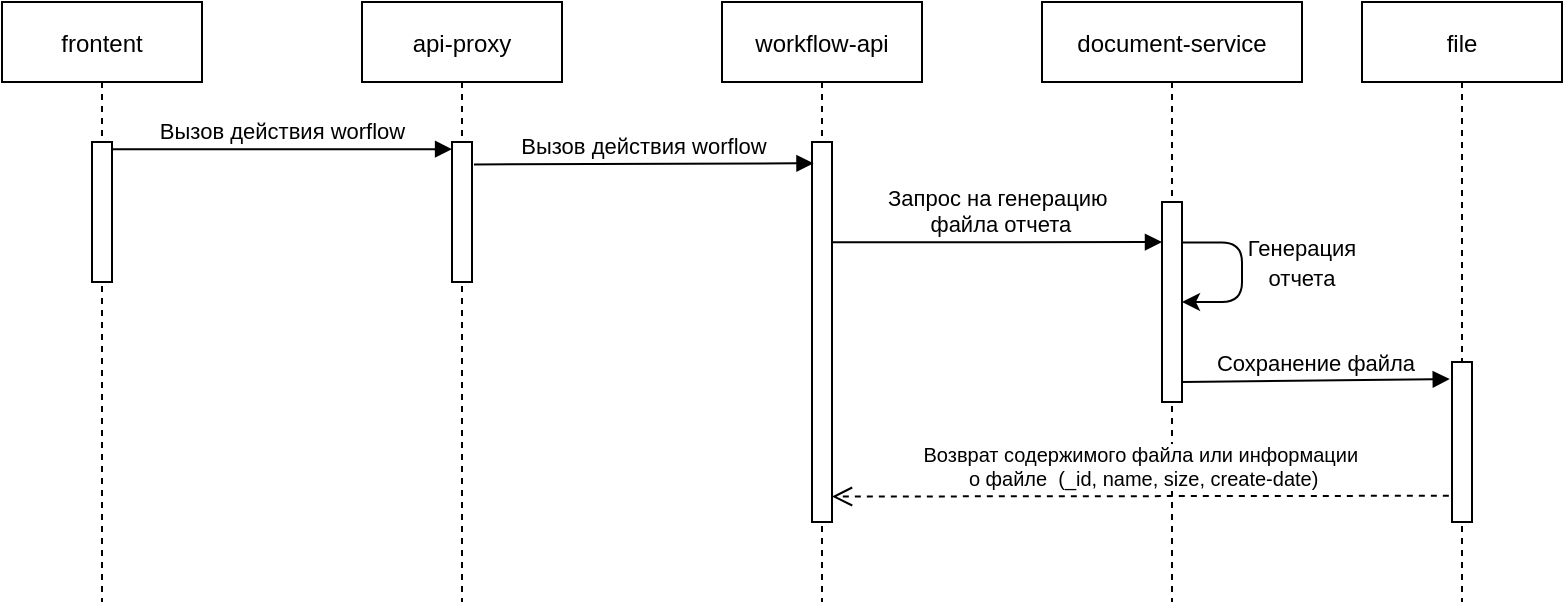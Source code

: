 <mxfile version="21.7.5" type="github">
  <diagram name="Страница — 1" id="g-NbgW3OWLjMFJM1k_oT">
    <mxGraphModel dx="1136" dy="619" grid="1" gridSize="10" guides="1" tooltips="1" connect="1" arrows="1" fold="1" page="1" pageScale="1" pageWidth="827" pageHeight="1169" math="0" shadow="0">
      <root>
        <mxCell id="0" />
        <mxCell id="1" parent="0" />
        <mxCell id="yq-rqncpho9hYTR--qHu-1" value="frontent" style="shape=umlLifeline;perimeter=lifelinePerimeter;container=1;collapsible=0;recursiveResize=0;rounded=0;shadow=0;strokeWidth=1;" vertex="1" parent="1">
          <mxGeometry x="24" y="30" width="100" height="300" as="geometry" />
        </mxCell>
        <mxCell id="yq-rqncpho9hYTR--qHu-2" value="" style="points=[];perimeter=orthogonalPerimeter;rounded=0;shadow=0;strokeWidth=1;" vertex="1" parent="yq-rqncpho9hYTR--qHu-1">
          <mxGeometry x="45" y="70" width="10" height="70" as="geometry" />
        </mxCell>
        <mxCell id="yq-rqncpho9hYTR--qHu-3" value="api-proxy" style="shape=umlLifeline;perimeter=lifelinePerimeter;container=1;collapsible=0;recursiveResize=0;rounded=0;shadow=0;strokeWidth=1;" vertex="1" parent="1">
          <mxGeometry x="204" y="30" width="100" height="300" as="geometry" />
        </mxCell>
        <mxCell id="yq-rqncpho9hYTR--qHu-4" value="" style="points=[];perimeter=orthogonalPerimeter;rounded=0;shadow=0;strokeWidth=1;" vertex="1" parent="yq-rqncpho9hYTR--qHu-3">
          <mxGeometry x="45" y="70" width="10" height="70" as="geometry" />
        </mxCell>
        <mxCell id="yq-rqncpho9hYTR--qHu-5" value="workflow-api" style="shape=umlLifeline;perimeter=lifelinePerimeter;container=1;collapsible=0;recursiveResize=0;rounded=0;shadow=0;strokeWidth=1;" vertex="1" parent="1">
          <mxGeometry x="384" y="30" width="100" height="300" as="geometry" />
        </mxCell>
        <mxCell id="yq-rqncpho9hYTR--qHu-6" value="" style="points=[];perimeter=orthogonalPerimeter;rounded=0;shadow=0;strokeWidth=1;" vertex="1" parent="yq-rqncpho9hYTR--qHu-5">
          <mxGeometry x="45" y="70" width="10" height="190" as="geometry" />
        </mxCell>
        <mxCell id="yq-rqncpho9hYTR--qHu-7" value="document-service" style="shape=umlLifeline;perimeter=lifelinePerimeter;container=1;collapsible=0;recursiveResize=0;rounded=0;shadow=0;strokeWidth=1;" vertex="1" parent="1">
          <mxGeometry x="544" y="30" width="130" height="300" as="geometry" />
        </mxCell>
        <mxCell id="yq-rqncpho9hYTR--qHu-8" value="" style="points=[];perimeter=orthogonalPerimeter;rounded=0;shadow=0;strokeWidth=1;" vertex="1" parent="yq-rqncpho9hYTR--qHu-7">
          <mxGeometry x="60" y="100" width="10" height="100" as="geometry" />
        </mxCell>
        <mxCell id="yq-rqncpho9hYTR--qHu-9" value="" style="edgeStyle=elbowEdgeStyle;elbow=horizontal;endArrow=classic;html=1;exitX=1.039;exitY=0.003;exitDx=0;exitDy=0;exitPerimeter=0;" edge="1" parent="yq-rqncpho9hYTR--qHu-7">
          <mxGeometry width="50" height="50" relative="1" as="geometry">
            <mxPoint x="70.39" y="120.24" as="sourcePoint" />
            <mxPoint x="70" y="150" as="targetPoint" />
            <Array as="points">
              <mxPoint x="100" y="150" />
              <mxPoint x="100" y="119" />
            </Array>
          </mxGeometry>
        </mxCell>
        <mxCell id="yq-rqncpho9hYTR--qHu-10" value="file" style="shape=umlLifeline;perimeter=lifelinePerimeter;container=1;collapsible=0;recursiveResize=0;rounded=0;shadow=0;strokeWidth=1;" vertex="1" parent="1">
          <mxGeometry x="704" y="30" width="100" height="300" as="geometry" />
        </mxCell>
        <mxCell id="yq-rqncpho9hYTR--qHu-11" value="" style="points=[];perimeter=orthogonalPerimeter;rounded=0;shadow=0;strokeWidth=1;" vertex="1" parent="yq-rqncpho9hYTR--qHu-10">
          <mxGeometry x="45" y="180" width="10" height="80" as="geometry" />
        </mxCell>
        <mxCell id="yq-rqncpho9hYTR--qHu-12" value="Вызов действия worflow" style="verticalAlign=bottom;endArrow=block;entryX=0.005;entryY=0.051;shadow=0;strokeWidth=1;entryDx=0;entryDy=0;entryPerimeter=0;exitX=1.028;exitY=0.051;exitDx=0;exitDy=0;exitPerimeter=0;" edge="1" parent="1" source="yq-rqncpho9hYTR--qHu-2" target="yq-rqncpho9hYTR--qHu-4">
          <mxGeometry relative="1" as="geometry">
            <mxPoint x="84" y="110" as="sourcePoint" />
            <mxPoint x="244" y="110.0" as="targetPoint" />
          </mxGeometry>
        </mxCell>
        <mxCell id="yq-rqncpho9hYTR--qHu-13" value="Вызов действия worflow" style="verticalAlign=bottom;endArrow=block;shadow=0;strokeWidth=1;exitX=1.098;exitY=0.16;exitDx=0;exitDy=0;exitPerimeter=0;entryX=0.074;entryY=0.056;entryDx=0;entryDy=0;entryPerimeter=0;" edge="1" parent="1" source="yq-rqncpho9hYTR--qHu-4" target="yq-rqncpho9hYTR--qHu-6">
          <mxGeometry relative="1" as="geometry">
            <mxPoint x="264" y="130.0" as="sourcePoint" />
            <mxPoint x="424" y="111" as="targetPoint" />
          </mxGeometry>
        </mxCell>
        <mxCell id="yq-rqncpho9hYTR--qHu-14" value="Запрос на генерацию&#xa; файла отчета" style="verticalAlign=bottom;endArrow=block;shadow=0;strokeWidth=1;exitX=1.041;exitY=0.264;exitDx=0;exitDy=0;exitPerimeter=0;" edge="1" parent="1" source="yq-rqncpho9hYTR--qHu-6">
          <mxGeometry relative="1" as="geometry">
            <mxPoint x="444" y="150" as="sourcePoint" />
            <mxPoint x="604" y="150" as="targetPoint" />
          </mxGeometry>
        </mxCell>
        <mxCell id="yq-rqncpho9hYTR--qHu-15" value="&lt;font style=&quot;font-size: 11px&quot;&gt;Генерация отчета&lt;/font&gt;" style="text;html=1;strokeColor=none;fillColor=none;align=center;verticalAlign=middle;whiteSpace=wrap;rounded=0;" vertex="1" parent="1">
          <mxGeometry x="654" y="150" width="40" height="20" as="geometry" />
        </mxCell>
        <mxCell id="yq-rqncpho9hYTR--qHu-16" value="Сохранение файла" style="verticalAlign=bottom;endArrow=block;shadow=0;strokeWidth=1;exitX=1.041;exitY=0.264;exitDx=0;exitDy=0;exitPerimeter=0;entryX=-0.112;entryY=0.107;entryDx=0;entryDy=0;entryPerimeter=0;" edge="1" parent="1" target="yq-rqncpho9hYTR--qHu-11">
          <mxGeometry relative="1" as="geometry">
            <mxPoint x="614" y="220" as="sourcePoint" />
            <mxPoint x="744" y="220" as="targetPoint" />
          </mxGeometry>
        </mxCell>
        <mxCell id="yq-rqncpho9hYTR--qHu-17" value="Возврат содержимого файла или информации&#xa; о файле  (_id, name, size, create-date)" style="verticalAlign=bottom;endArrow=open;dashed=1;endSize=8;exitX=-0.158;exitY=0.836;shadow=0;strokeWidth=1;exitDx=0;exitDy=0;exitPerimeter=0;fontSize=10;entryX=1;entryY=0.933;entryDx=0;entryDy=0;entryPerimeter=0;" edge="1" parent="1" source="yq-rqncpho9hYTR--qHu-11" target="yq-rqncpho9hYTR--qHu-6">
          <mxGeometry relative="1" as="geometry">
            <mxPoint x="444" y="277" as="targetPoint" />
            <mxPoint x="744" y="260.0" as="sourcePoint" />
          </mxGeometry>
        </mxCell>
      </root>
    </mxGraphModel>
  </diagram>
</mxfile>
